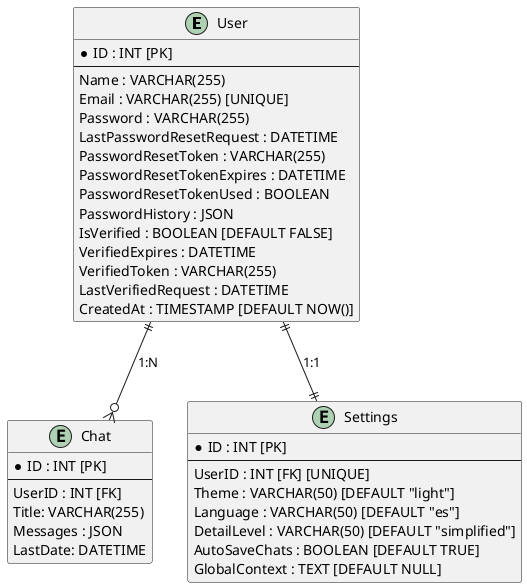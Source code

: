 @startuml
entity "User" as U {
    * ID : INT [PK]
    --
    Name : VARCHAR(255)
    Email : VARCHAR(255) [UNIQUE]
    Password : VARCHAR(255)
    LastPasswordResetRequest : DATETIME
    PasswordResetToken : VARCHAR(255)
    PasswordResetTokenExpires : DATETIME
    PasswordResetTokenUsed : BOOLEAN
    PasswordHistory : JSON
    IsVerified : BOOLEAN [DEFAULT FALSE]
    VerifiedExpires : DATETIME
    VerifiedToken : VARCHAR(255)
    LastVerifiedRequest : DATETIME
    CreatedAt : TIMESTAMP [DEFAULT NOW()]
}

entity "Chat" as C {
    * ID : INT [PK]
    --
    UserID : INT [FK]
    Title: VARCHAR(255)
    Messages : JSON
    LastDate: DATETIME
}

entity "Settings" as S {
    * ID : INT [PK]
    --
    UserID : INT [FK] [UNIQUE]
    Theme : VARCHAR(50) [DEFAULT "light"]
    Language : VARCHAR(50) [DEFAULT "es"]
    DetailLevel : VARCHAR(50) [DEFAULT "simplified"]
    AutoSaveChats : BOOLEAN [DEFAULT TRUE]
    GlobalContext : TEXT [DEFAULT NULL]
}

U ||--o{ C : "1:N"
U ||--|| S : "1:1"
@enduml
